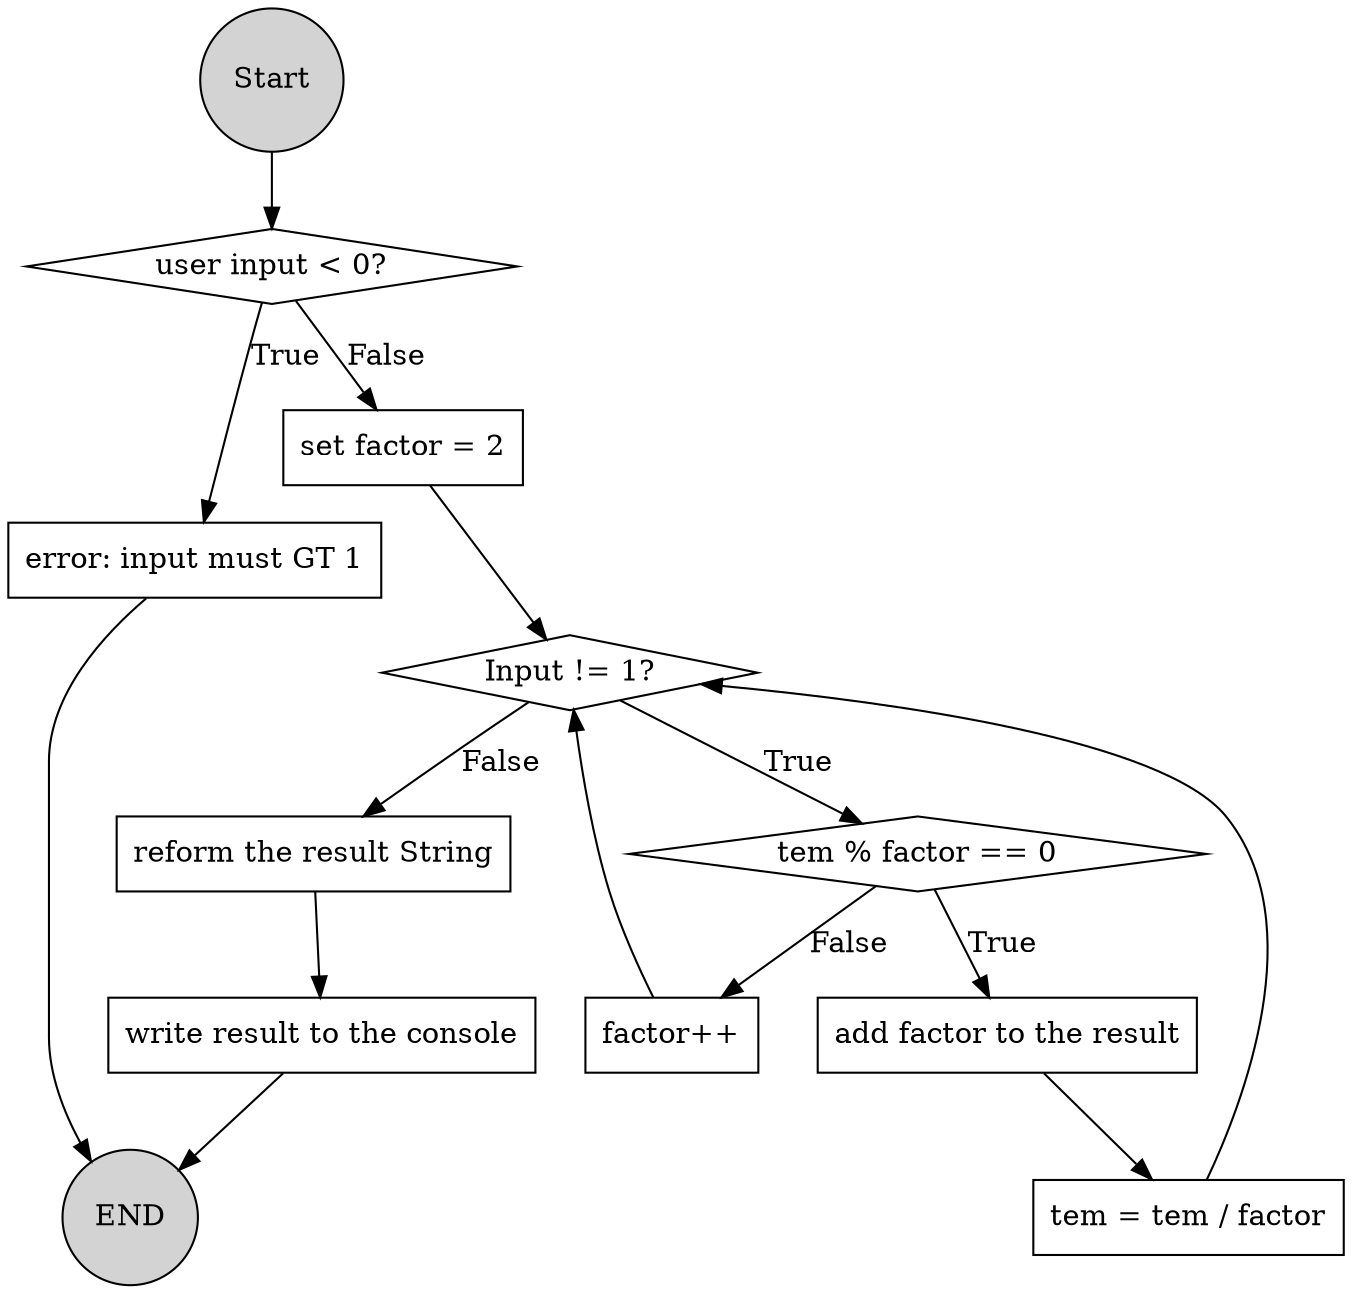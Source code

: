 digraph p2{
    size = "40, 30";
    start[label="Start" shape=circle style=filled]
    ifLT0[label="user input < 0?" shape=diamond]
    error[label="error: input must GT 1" shape=box]
    setupFoctor[label="set factor = 2" shape=box]
    ifNumNE1[label="Input != 1?" shape=diamond]
    incFactor[label="factor++" shape=box]
    if[label="tem % factor == 0" shape=diamond]
    addFactor[label="add factor to the result" shape=box]
    divInput[label="tem = tem / factor" shape=box]
    reform[label="reform the result String" shape=box]
    write[label="write result to the console" shape=box]
    end[label="END" shape=circle style=filled]

    start -> ifLT0
    ifLT0 -> error[label="True"]
    error -> end
    ifLT0 -> setupFoctor[label="False"]
    setupFoctor -> ifNumNE1
    ifNumNE1 -> reform[label="False"]
    reform -> write
    write -> end
    ifNumNE1 -> if[label="True"]
    if -> addFactor[label="True"]
    if -> incFactor[label="False"]
    incFactor -> ifNumNE1
    addFactor -> divInput
    divInput -> ifNumNE1
}
